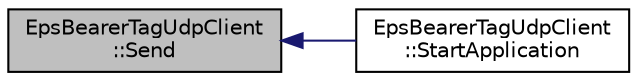 digraph "EpsBearerTagUdpClient::Send"
{
  edge [fontname="Helvetica",fontsize="10",labelfontname="Helvetica",labelfontsize="10"];
  node [fontname="Helvetica",fontsize="10",shape=record];
  rankdir="LR";
  Node1 [label="EpsBearerTagUdpClient\l::Send",height=0.2,width=0.4,color="black", fillcolor="grey75", style="filled", fontcolor="black"];
  Node1 -> Node2 [dir="back",color="midnightblue",fontsize="10",style="solid"];
  Node2 [label="EpsBearerTagUdpClient\l::StartApplication",height=0.2,width=0.4,color="black", fillcolor="white", style="filled",URL="$d3/dd3/classEpsBearerTagUdpClient.html#aa750a1c9d67603e34e30cbbdde365380",tooltip="Application specific startup code. "];
}
